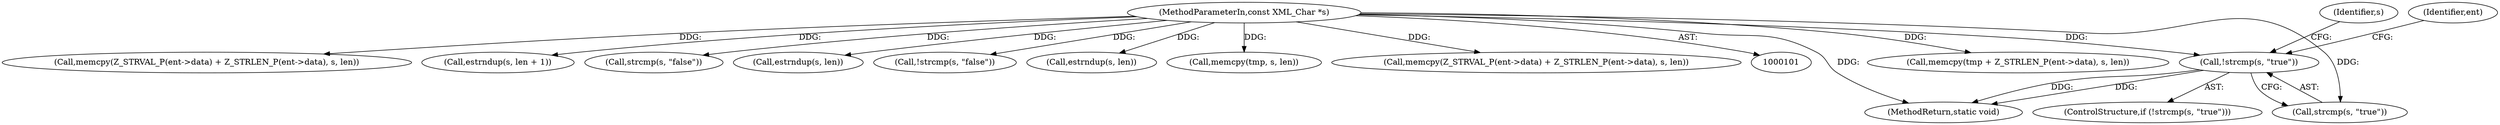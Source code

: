 digraph "0_php-src_426aeb2808955ee3d3f52e0cfb102834cdb836a5?w=1@API" {
"1000318" [label="(Call,!strcmp(s, \"true\"))"];
"1000103" [label="(MethodParameterIn,const XML_Char *s)"];
"1000333" [label="(Identifier,s)"];
"1000403" [label="(Call,memcpy(tmp + Z_STRLEN_P(ent->data), s, len))"];
"1000326" [label="(Identifier,ent)"];
"1000318" [label="(Call,!strcmp(s, \"true\"))"];
"1000183" [label="(Call,memcpy(Z_STRVAL_P(ent->data) + Z_STRLEN_P(ent->data), s, len))"];
"1000232" [label="(Call,estrndup(s, len + 1))"];
"1000332" [label="(Call,strcmp(s, \"false\"))"];
"1000305" [label="(Call,estrndup(s, len))"];
"1000331" [label="(Call,!strcmp(s, \"false\"))"];
"1000154" [label="(Call,estrndup(s, len))"];
"1000103" [label="(MethodParameterIn,const XML_Char *s)"];
"1000477" [label="(MethodReturn,static void)"];
"1000319" [label="(Call,strcmp(s, \"true\"))"];
"1000437" [label="(Call,memcpy(tmp, s, len))"];
"1000317" [label="(ControlStructure,if (!strcmp(s, \"true\")))"];
"1000257" [label="(Call,memcpy(Z_STRVAL_P(ent->data) + Z_STRLEN_P(ent->data), s, len))"];
"1000318" -> "1000317"  [label="AST: "];
"1000318" -> "1000319"  [label="CFG: "];
"1000319" -> "1000318"  [label="AST: "];
"1000326" -> "1000318"  [label="CFG: "];
"1000333" -> "1000318"  [label="CFG: "];
"1000318" -> "1000477"  [label="DDG: "];
"1000318" -> "1000477"  [label="DDG: "];
"1000103" -> "1000318"  [label="DDG: "];
"1000103" -> "1000101"  [label="AST: "];
"1000103" -> "1000477"  [label="DDG: "];
"1000103" -> "1000154"  [label="DDG: "];
"1000103" -> "1000183"  [label="DDG: "];
"1000103" -> "1000232"  [label="DDG: "];
"1000103" -> "1000257"  [label="DDG: "];
"1000103" -> "1000305"  [label="DDG: "];
"1000103" -> "1000319"  [label="DDG: "];
"1000103" -> "1000331"  [label="DDG: "];
"1000103" -> "1000332"  [label="DDG: "];
"1000103" -> "1000403"  [label="DDG: "];
"1000103" -> "1000437"  [label="DDG: "];
}
